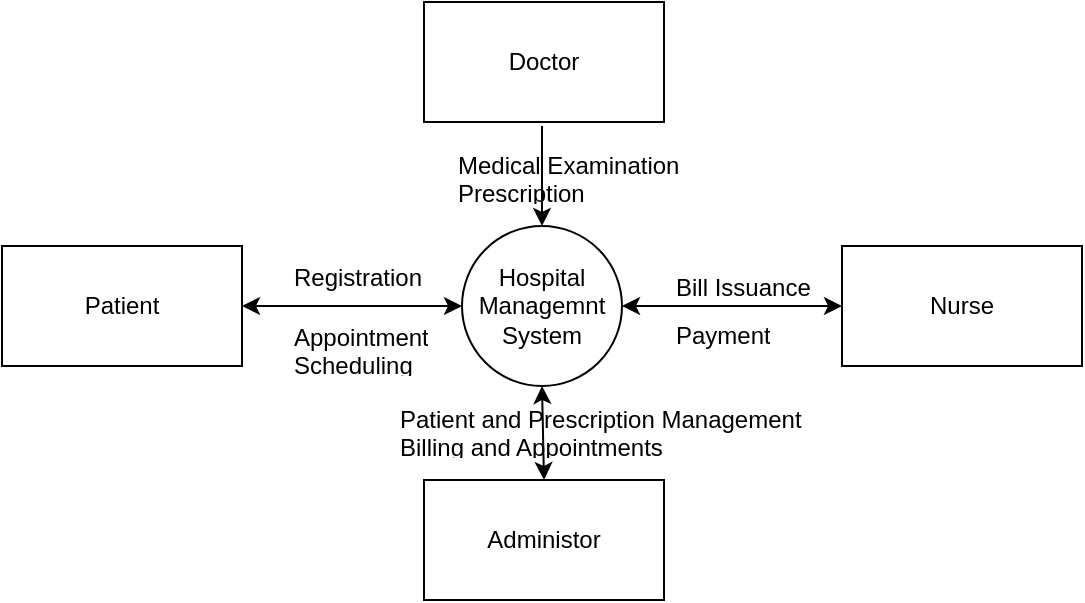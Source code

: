 <mxfile version="24.4.4" type="google">
  <diagram name="Page-1" id="F8pbTY6MfUDpMmWBSF0n">
    <mxGraphModel grid="1" page="1" gridSize="10" guides="1" tooltips="1" connect="1" arrows="1" fold="1" pageScale="1" pageWidth="850" pageHeight="1100" math="0" shadow="0">
      <root>
        <mxCell id="0" />
        <mxCell id="1" parent="0" />
        <mxCell id="FPS8FWjYthuznLHhsl99-1" value="Hospital Managemnt System" style="ellipse;whiteSpace=wrap;html=1;aspect=fixed;" vertex="1" parent="1">
          <mxGeometry x="410" y="200" width="80" height="80" as="geometry" />
        </mxCell>
        <mxCell id="FPS8FWjYthuznLHhsl99-3" value="Doctor" style="rounded=0;whiteSpace=wrap;html=1;" vertex="1" parent="1">
          <mxGeometry x="391" y="88" width="120" height="60" as="geometry" />
        </mxCell>
        <mxCell id="FPS8FWjYthuznLHhsl99-4" value="Nurse" style="rounded=0;whiteSpace=wrap;html=1;" vertex="1" parent="1">
          <mxGeometry x="600" y="210" width="120" height="60" as="geometry" />
        </mxCell>
        <mxCell id="FPS8FWjYthuznLHhsl99-5" value="Administor" style="rounded=0;whiteSpace=wrap;html=1;" vertex="1" parent="1">
          <mxGeometry x="391" y="327" width="120" height="60" as="geometry" />
        </mxCell>
        <mxCell id="FPS8FWjYthuznLHhsl99-6" value="Patient" style="rounded=0;whiteSpace=wrap;html=1;" vertex="1" parent="1">
          <mxGeometry x="180" y="210" width="120" height="60" as="geometry" />
        </mxCell>
        <mxCell id="FPS8FWjYthuznLHhsl99-8" value="Registration" style="text;strokeColor=none;fillColor=none;align=left;verticalAlign=middle;spacingLeft=4;spacingRight=4;overflow=hidden;points=[[0,0.5],[1,0.5]];portConstraint=eastwest;rotatable=0;whiteSpace=wrap;html=1;" vertex="1" parent="1">
          <mxGeometry x="320" y="211" width="80" height="30" as="geometry" />
        </mxCell>
        <mxCell id="FPS8FWjYthuznLHhsl99-9" value="Appointment&lt;div&gt;Scheduling&lt;/div&gt;" style="text;strokeColor=none;fillColor=none;align=left;verticalAlign=middle;spacingLeft=4;spacingRight=4;overflow=hidden;points=[[0,0.5],[1,0.5]];portConstraint=eastwest;rotatable=0;whiteSpace=wrap;html=1;" vertex="1" parent="1">
          <mxGeometry x="320" y="246" width="80" height="30" as="geometry" />
        </mxCell>
        <mxCell id="FPS8FWjYthuznLHhsl99-10" value="" style="endArrow=classic;html=1;rounded=0;entryX=0.5;entryY=0;entryDx=0;entryDy=0;" edge="1" parent="1" target="FPS8FWjYthuznLHhsl99-1">
          <mxGeometry width="50" height="50" relative="1" as="geometry">
            <mxPoint x="450" y="150" as="sourcePoint" />
            <mxPoint x="470" y="200" as="targetPoint" />
          </mxGeometry>
        </mxCell>
        <mxCell id="FPS8FWjYthuznLHhsl99-11" value="Medical Examination&lt;div&gt;Prescription&lt;/div&gt;" style="text;strokeColor=none;fillColor=none;align=left;verticalAlign=middle;spacingLeft=4;spacingRight=4;overflow=hidden;points=[[0,0.5],[1,0.5]];portConstraint=eastwest;rotatable=0;whiteSpace=wrap;html=1;" vertex="1" parent="1">
          <mxGeometry x="402" y="160" width="135" height="30" as="geometry" />
        </mxCell>
        <mxCell id="FPS8FWjYthuznLHhsl99-12" value="" style="endArrow=classic;startArrow=classic;html=1;rounded=0;entryX=0;entryY=0.5;entryDx=0;entryDy=0;" edge="1" parent="1" target="FPS8FWjYthuznLHhsl99-1">
          <mxGeometry width="50" height="50" relative="1" as="geometry">
            <mxPoint x="300" y="240" as="sourcePoint" />
            <mxPoint x="350" y="190" as="targetPoint" />
            <Array as="points" />
          </mxGeometry>
        </mxCell>
        <mxCell id="FPS8FWjYthuznLHhsl99-13" value="" style="endArrow=classic;startArrow=classic;html=1;rounded=0;exitX=1;exitY=0.5;exitDx=0;exitDy=0;entryX=0;entryY=0.5;entryDx=0;entryDy=0;" edge="1" parent="1" source="FPS8FWjYthuznLHhsl99-1" target="FPS8FWjYthuznLHhsl99-4">
          <mxGeometry width="50" height="50" relative="1" as="geometry">
            <mxPoint x="560" y="310" as="sourcePoint" />
            <mxPoint x="610" y="260" as="targetPoint" />
          </mxGeometry>
        </mxCell>
        <mxCell id="FPS8FWjYthuznLHhsl99-14" value="Bill Issuance" style="text;strokeColor=none;fillColor=none;align=left;verticalAlign=middle;spacingLeft=4;spacingRight=4;overflow=hidden;points=[[0,0.5],[1,0.5]];portConstraint=eastwest;rotatable=0;whiteSpace=wrap;html=1;" vertex="1" parent="1">
          <mxGeometry x="511" y="216" width="80" height="30" as="geometry" />
        </mxCell>
        <mxCell id="FPS8FWjYthuznLHhsl99-16" value="Payment" style="text;strokeColor=none;fillColor=none;align=left;verticalAlign=middle;spacingLeft=4;spacingRight=4;overflow=hidden;points=[[0,0.5],[1,0.5]];portConstraint=eastwest;rotatable=0;whiteSpace=wrap;html=1;" vertex="1" parent="1">
          <mxGeometry x="511" y="240" width="80" height="30" as="geometry" />
        </mxCell>
        <mxCell id="FPS8FWjYthuznLHhsl99-17" value="" style="endArrow=classic;startArrow=classic;html=1;rounded=0;exitX=0.5;exitY=0;exitDx=0;exitDy=0;entryX=0.5;entryY=1;entryDx=0;entryDy=0;" edge="1" parent="1" source="FPS8FWjYthuznLHhsl99-5" target="FPS8FWjYthuznLHhsl99-1">
          <mxGeometry width="50" height="50" relative="1" as="geometry">
            <mxPoint x="470" y="300" as="sourcePoint" />
            <mxPoint x="520" y="250" as="targetPoint" />
          </mxGeometry>
        </mxCell>
        <mxCell id="FPS8FWjYthuznLHhsl99-18" value="Patient and Prescription Management&lt;div&gt;Billing and Appointments&lt;/div&gt;" style="text;strokeColor=none;fillColor=none;align=left;verticalAlign=centre;spacingLeft=4;spacingRight=4;overflow=hidden;points=[[0,0.5],[1,0.5]];portConstraint=eastwest;rotatable=0;whiteSpace=wrap;html=1;" vertex="1" parent="1">
          <mxGeometry x="373" y="280" width="218" height="30" as="geometry" />
        </mxCell>
      </root>
    </mxGraphModel>
  </diagram>
</mxfile>
